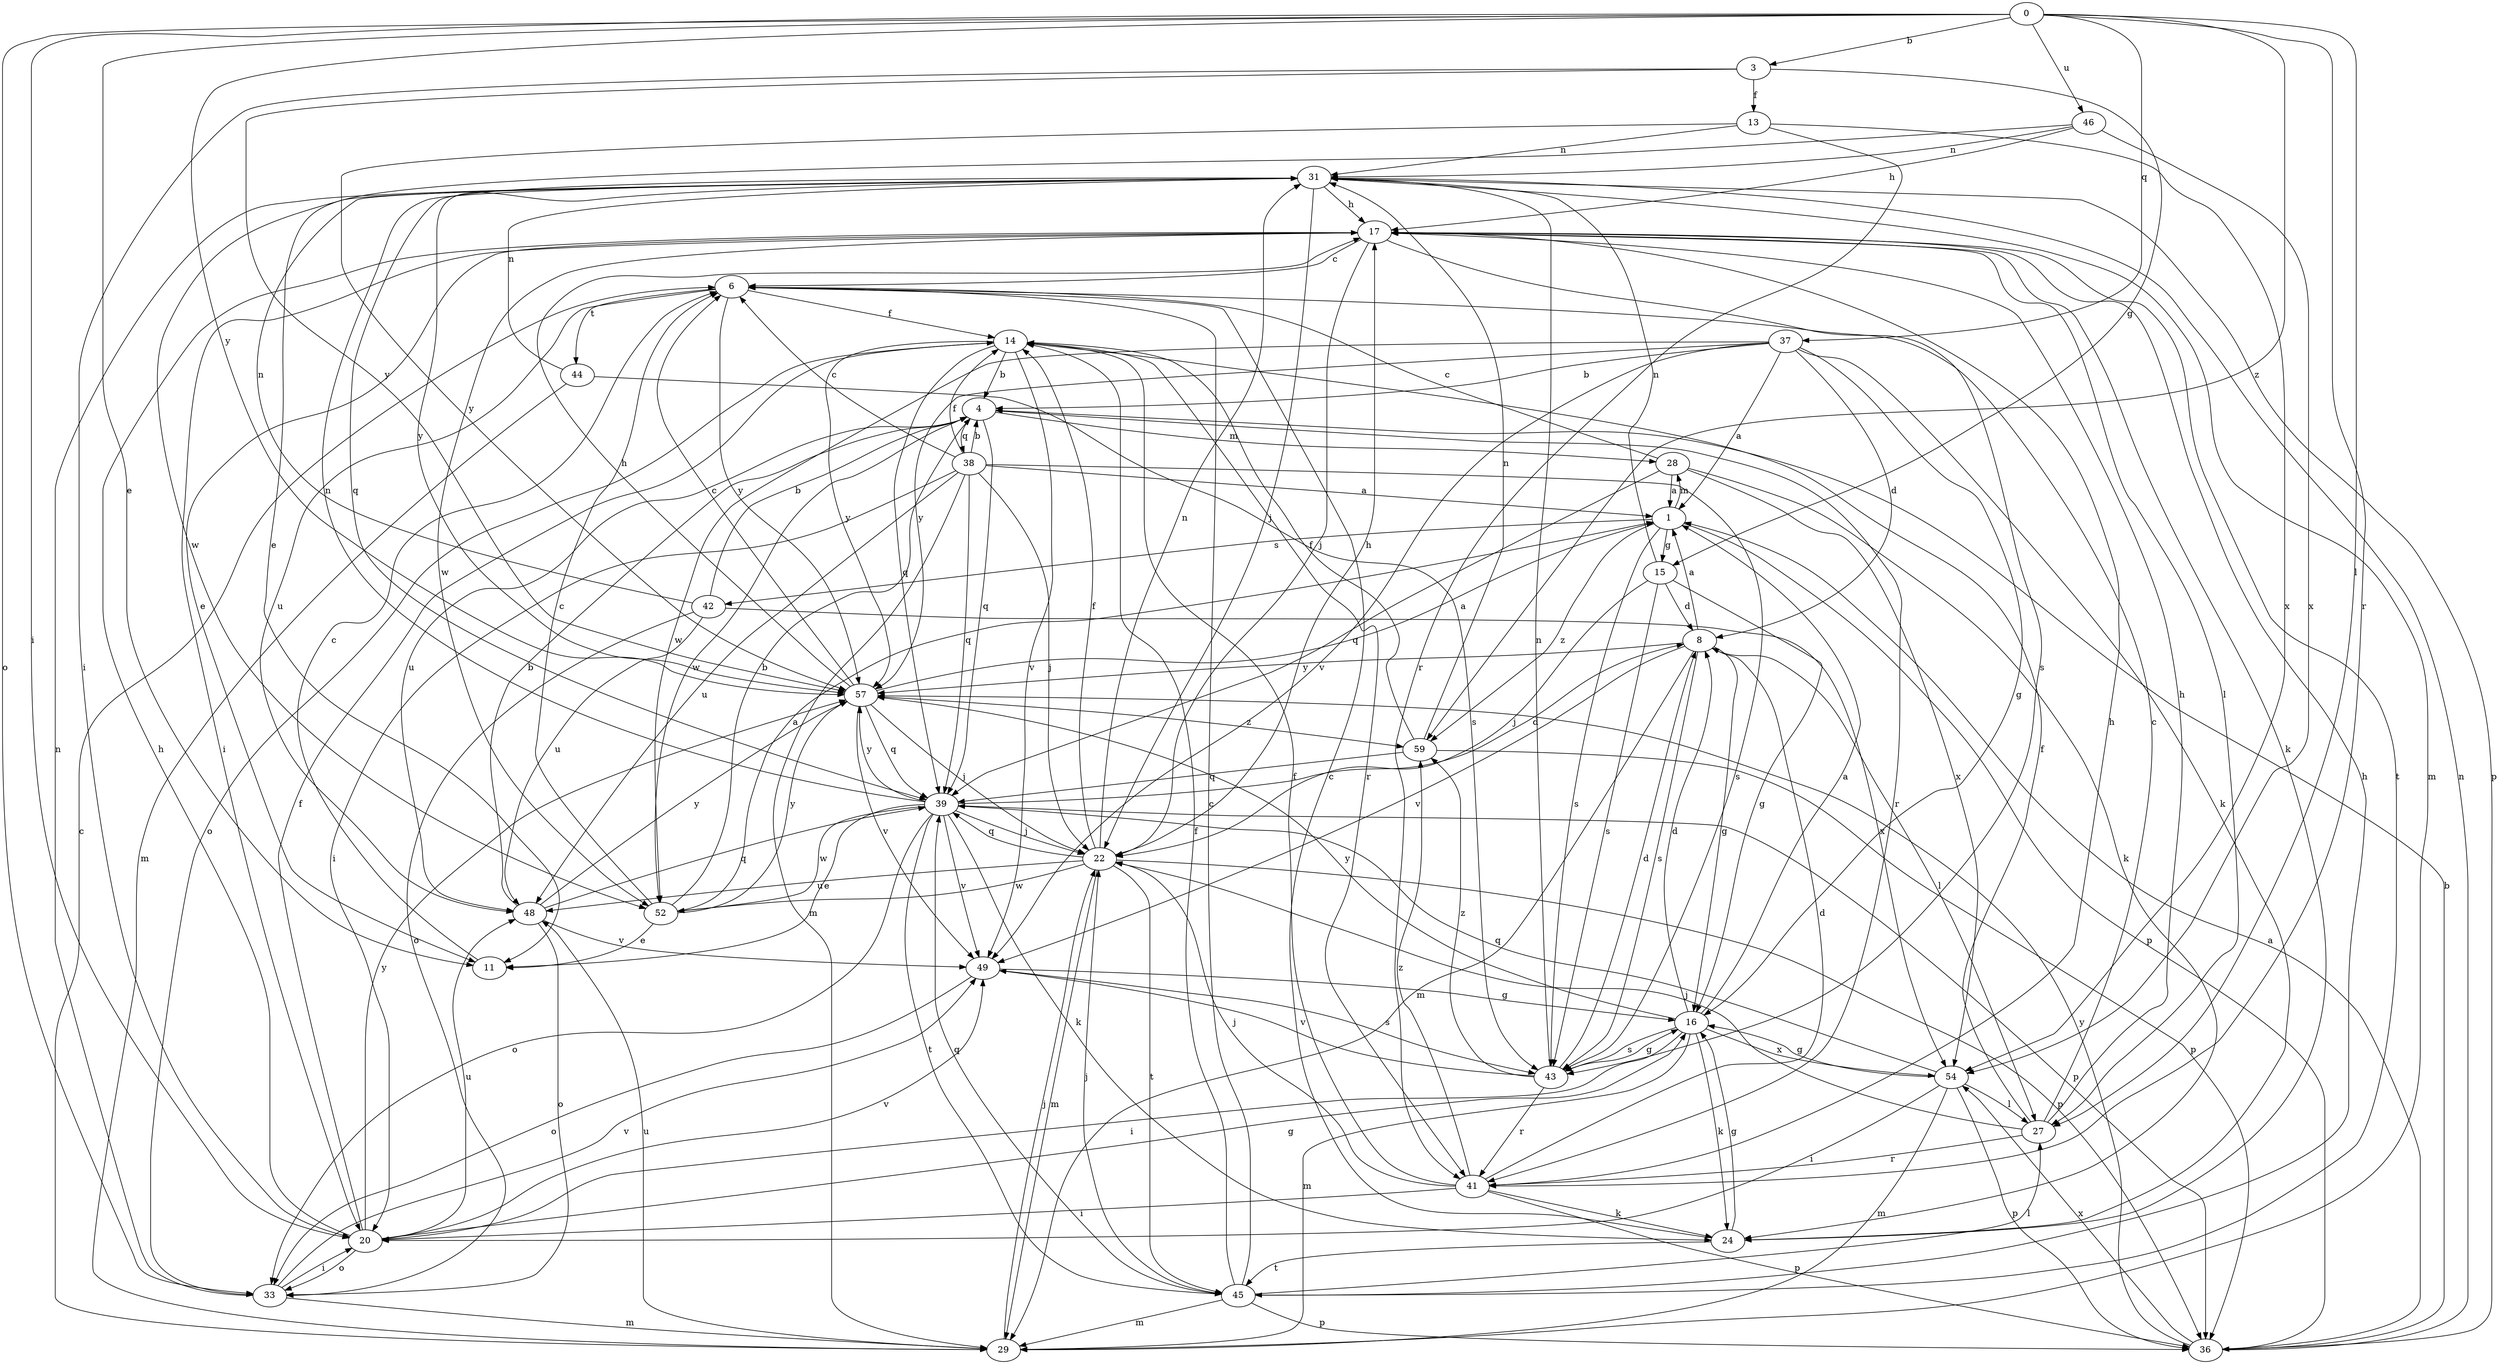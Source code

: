 strict digraph  {
0;
1;
3;
4;
6;
8;
11;
13;
14;
15;
16;
17;
20;
22;
24;
27;
28;
29;
31;
33;
36;
37;
38;
39;
41;
42;
43;
44;
45;
46;
48;
49;
52;
54;
57;
59;
0 -> 3  [label=b];
0 -> 11  [label=e];
0 -> 20  [label=i];
0 -> 27  [label=l];
0 -> 33  [label=o];
0 -> 37  [label=q];
0 -> 41  [label=r];
0 -> 46  [label=u];
0 -> 57  [label=y];
0 -> 59  [label=z];
1 -> 15  [label=g];
1 -> 28  [label=m];
1 -> 36  [label=p];
1 -> 42  [label=s];
1 -> 43  [label=s];
1 -> 59  [label=z];
3 -> 13  [label=f];
3 -> 15  [label=g];
3 -> 20  [label=i];
3 -> 57  [label=y];
4 -> 28  [label=m];
4 -> 38  [label=q];
4 -> 39  [label=q];
4 -> 41  [label=r];
4 -> 48  [label=u];
4 -> 52  [label=w];
6 -> 14  [label=f];
6 -> 44  [label=t];
6 -> 48  [label=u];
6 -> 57  [label=y];
8 -> 1  [label=a];
8 -> 16  [label=g];
8 -> 27  [label=l];
8 -> 29  [label=m];
8 -> 43  [label=s];
8 -> 49  [label=v];
8 -> 57  [label=y];
11 -> 6  [label=c];
13 -> 31  [label=n];
13 -> 41  [label=r];
13 -> 54  [label=x];
13 -> 57  [label=y];
14 -> 4  [label=b];
14 -> 33  [label=o];
14 -> 39  [label=q];
14 -> 41  [label=r];
14 -> 49  [label=v];
14 -> 57  [label=y];
15 -> 8  [label=d];
15 -> 16  [label=g];
15 -> 22  [label=j];
15 -> 31  [label=n];
15 -> 43  [label=s];
16 -> 1  [label=a];
16 -> 8  [label=d];
16 -> 20  [label=i];
16 -> 24  [label=k];
16 -> 29  [label=m];
16 -> 43  [label=s];
16 -> 54  [label=x];
16 -> 57  [label=y];
17 -> 6  [label=c];
17 -> 11  [label=e];
17 -> 20  [label=i];
17 -> 22  [label=j];
17 -> 24  [label=k];
17 -> 27  [label=l];
17 -> 43  [label=s];
17 -> 45  [label=t];
17 -> 52  [label=w];
20 -> 14  [label=f];
20 -> 16  [label=g];
20 -> 17  [label=h];
20 -> 33  [label=o];
20 -> 48  [label=u];
20 -> 49  [label=v];
20 -> 57  [label=y];
22 -> 14  [label=f];
22 -> 17  [label=h];
22 -> 29  [label=m];
22 -> 31  [label=n];
22 -> 36  [label=p];
22 -> 39  [label=q];
22 -> 45  [label=t];
22 -> 48  [label=u];
22 -> 52  [label=w];
24 -> 6  [label=c];
24 -> 16  [label=g];
24 -> 45  [label=t];
27 -> 6  [label=c];
27 -> 14  [label=f];
27 -> 17  [label=h];
27 -> 22  [label=j];
27 -> 41  [label=r];
28 -> 1  [label=a];
28 -> 6  [label=c];
28 -> 24  [label=k];
28 -> 39  [label=q];
28 -> 54  [label=x];
29 -> 6  [label=c];
29 -> 22  [label=j];
29 -> 48  [label=u];
31 -> 17  [label=h];
31 -> 22  [label=j];
31 -> 29  [label=m];
31 -> 36  [label=p];
31 -> 39  [label=q];
31 -> 52  [label=w];
31 -> 57  [label=y];
33 -> 20  [label=i];
33 -> 29  [label=m];
33 -> 31  [label=n];
33 -> 49  [label=v];
36 -> 1  [label=a];
36 -> 4  [label=b];
36 -> 31  [label=n];
36 -> 54  [label=x];
36 -> 57  [label=y];
37 -> 1  [label=a];
37 -> 4  [label=b];
37 -> 8  [label=d];
37 -> 16  [label=g];
37 -> 24  [label=k];
37 -> 49  [label=v];
37 -> 52  [label=w];
37 -> 57  [label=y];
38 -> 1  [label=a];
38 -> 4  [label=b];
38 -> 6  [label=c];
38 -> 14  [label=f];
38 -> 20  [label=i];
38 -> 22  [label=j];
38 -> 29  [label=m];
38 -> 39  [label=q];
38 -> 43  [label=s];
38 -> 48  [label=u];
39 -> 8  [label=d];
39 -> 11  [label=e];
39 -> 22  [label=j];
39 -> 24  [label=k];
39 -> 31  [label=n];
39 -> 33  [label=o];
39 -> 36  [label=p];
39 -> 45  [label=t];
39 -> 49  [label=v];
39 -> 52  [label=w];
39 -> 57  [label=y];
41 -> 8  [label=d];
41 -> 14  [label=f];
41 -> 17  [label=h];
41 -> 20  [label=i];
41 -> 22  [label=j];
41 -> 24  [label=k];
41 -> 36  [label=p];
41 -> 59  [label=z];
42 -> 4  [label=b];
42 -> 31  [label=n];
42 -> 33  [label=o];
42 -> 48  [label=u];
42 -> 54  [label=x];
43 -> 8  [label=d];
43 -> 16  [label=g];
43 -> 31  [label=n];
43 -> 41  [label=r];
43 -> 49  [label=v];
43 -> 59  [label=z];
44 -> 29  [label=m];
44 -> 31  [label=n];
44 -> 43  [label=s];
45 -> 6  [label=c];
45 -> 14  [label=f];
45 -> 17  [label=h];
45 -> 22  [label=j];
45 -> 27  [label=l];
45 -> 29  [label=m];
45 -> 36  [label=p];
45 -> 39  [label=q];
46 -> 11  [label=e];
46 -> 17  [label=h];
46 -> 31  [label=n];
46 -> 54  [label=x];
48 -> 4  [label=b];
48 -> 33  [label=o];
48 -> 39  [label=q];
48 -> 49  [label=v];
48 -> 57  [label=y];
49 -> 16  [label=g];
49 -> 33  [label=o];
49 -> 43  [label=s];
52 -> 1  [label=a];
52 -> 4  [label=b];
52 -> 6  [label=c];
52 -> 11  [label=e];
52 -> 57  [label=y];
54 -> 16  [label=g];
54 -> 20  [label=i];
54 -> 27  [label=l];
54 -> 29  [label=m];
54 -> 36  [label=p];
54 -> 39  [label=q];
57 -> 1  [label=a];
57 -> 6  [label=c];
57 -> 17  [label=h];
57 -> 22  [label=j];
57 -> 39  [label=q];
57 -> 49  [label=v];
57 -> 59  [label=z];
59 -> 14  [label=f];
59 -> 31  [label=n];
59 -> 36  [label=p];
59 -> 39  [label=q];
}

